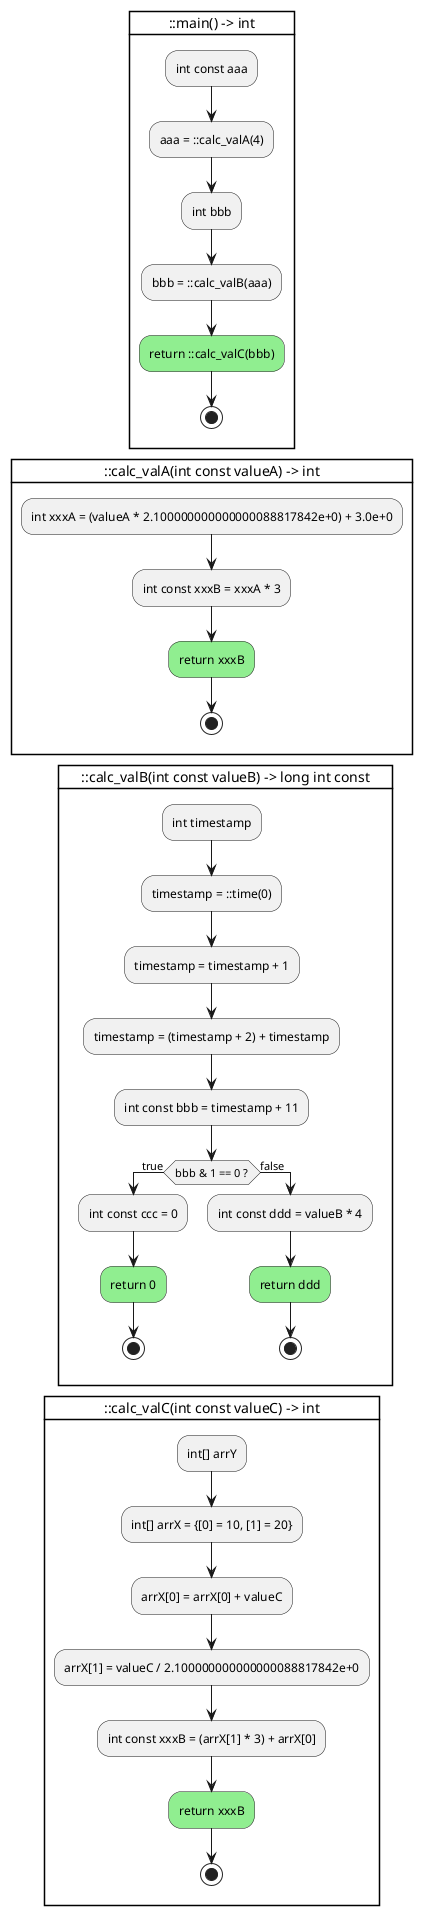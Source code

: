 @startuml

card "::main() -> int" {
    :int const aaa;
    :aaa = ::calc_valA(4);
    :int bbb;
    :bbb = ::calc_valB(aaa);
    #lightgreen:return ::calc_valC(bbb);
    stop
    -[hidden]->
}

card "::calc_valA(int const valueA) -> int" {
    :int xxxA = (valueA * 2.100000000000000088817842e+0) + 3.0e+0;
    :int const xxxB = xxxA * 3;
    #lightgreen:return xxxB;
    stop
    -[hidden]->
}

card "::calc_valB(int const valueB) -> long int const" {
    :int timestamp;
    :timestamp = ::time(0);
    :timestamp = timestamp + 1;
    :timestamp = (timestamp + 2) + timestamp;
    :int const bbb = timestamp + 11;
    if (bbb & 1 == 0 ?) then (true)
        :int const ccc = 0;
        #lightgreen:return 0;
        stop
    else (false)
        :int const ddd = valueB * 4;
        #lightgreen:return ddd;
        stop
    endif
    -[hidden]->
}

card "::calc_valC(int const valueC) -> int" {
    :int[] arrY;
    :int[] arrX = {[0] = 10, [1] = 20};
    :arrX[0] = arrX[0] + valueC;
    :arrX[1] = valueC / 2.100000000000000088817842e+0;
    :int const xxxB = (arrX[1] * 3) + arrX[0];
    #lightgreen:return xxxB;
    stop
    -[hidden]->
}


@enduml
